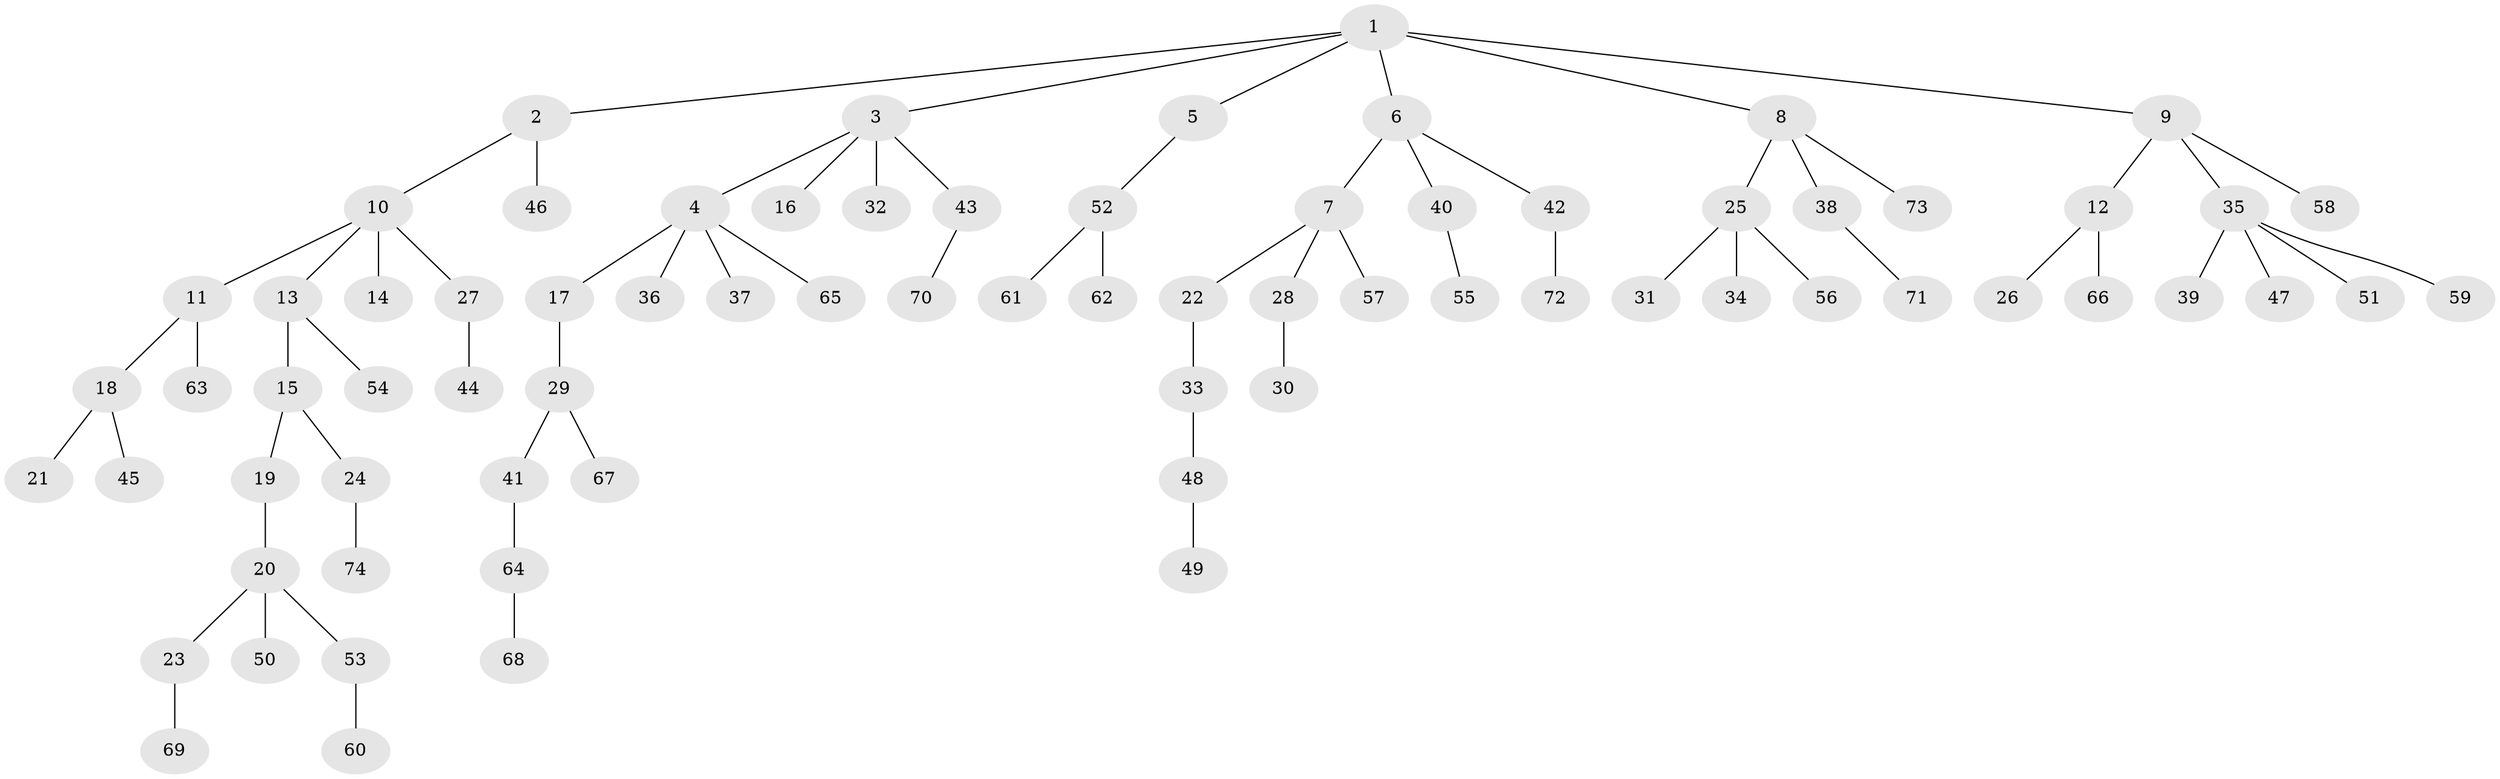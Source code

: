 // coarse degree distribution, {1: 0.6590909090909091, 2: 0.20454545454545456, 5: 0.045454545454545456, 4: 0.06818181818181818, 17: 0.022727272727272728}
// Generated by graph-tools (version 1.1) at 2025/57/03/04/25 21:57:07]
// undirected, 74 vertices, 73 edges
graph export_dot {
graph [start="1"]
  node [color=gray90,style=filled];
  1;
  2;
  3;
  4;
  5;
  6;
  7;
  8;
  9;
  10;
  11;
  12;
  13;
  14;
  15;
  16;
  17;
  18;
  19;
  20;
  21;
  22;
  23;
  24;
  25;
  26;
  27;
  28;
  29;
  30;
  31;
  32;
  33;
  34;
  35;
  36;
  37;
  38;
  39;
  40;
  41;
  42;
  43;
  44;
  45;
  46;
  47;
  48;
  49;
  50;
  51;
  52;
  53;
  54;
  55;
  56;
  57;
  58;
  59;
  60;
  61;
  62;
  63;
  64;
  65;
  66;
  67;
  68;
  69;
  70;
  71;
  72;
  73;
  74;
  1 -- 2;
  1 -- 3;
  1 -- 5;
  1 -- 6;
  1 -- 8;
  1 -- 9;
  2 -- 10;
  2 -- 46;
  3 -- 4;
  3 -- 16;
  3 -- 32;
  3 -- 43;
  4 -- 17;
  4 -- 36;
  4 -- 37;
  4 -- 65;
  5 -- 52;
  6 -- 7;
  6 -- 40;
  6 -- 42;
  7 -- 22;
  7 -- 28;
  7 -- 57;
  8 -- 25;
  8 -- 38;
  8 -- 73;
  9 -- 12;
  9 -- 35;
  9 -- 58;
  10 -- 11;
  10 -- 13;
  10 -- 14;
  10 -- 27;
  11 -- 18;
  11 -- 63;
  12 -- 26;
  12 -- 66;
  13 -- 15;
  13 -- 54;
  15 -- 19;
  15 -- 24;
  17 -- 29;
  18 -- 21;
  18 -- 45;
  19 -- 20;
  20 -- 23;
  20 -- 50;
  20 -- 53;
  22 -- 33;
  23 -- 69;
  24 -- 74;
  25 -- 31;
  25 -- 34;
  25 -- 56;
  27 -- 44;
  28 -- 30;
  29 -- 41;
  29 -- 67;
  33 -- 48;
  35 -- 39;
  35 -- 47;
  35 -- 51;
  35 -- 59;
  38 -- 71;
  40 -- 55;
  41 -- 64;
  42 -- 72;
  43 -- 70;
  48 -- 49;
  52 -- 61;
  52 -- 62;
  53 -- 60;
  64 -- 68;
}
